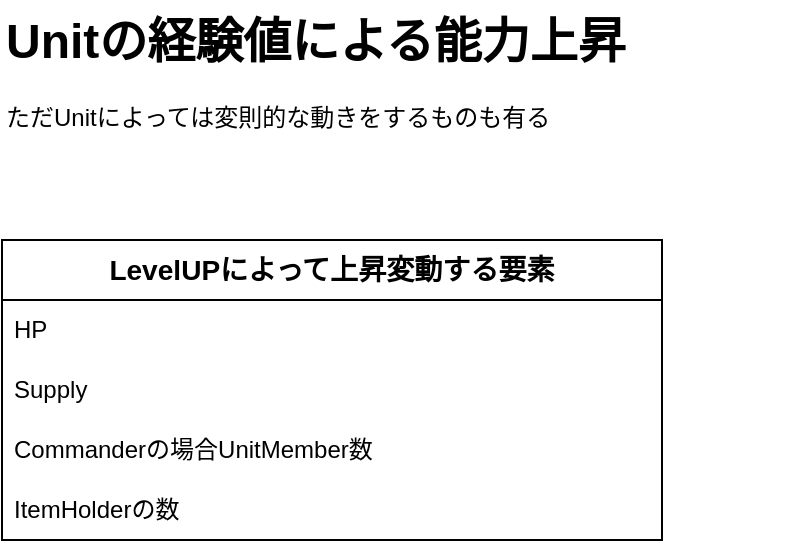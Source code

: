 <mxfile version="24.2.5" type="device">
  <diagram name="ページ1" id="lsyMMz57b_KOqI71JVHN">
    <mxGraphModel dx="1434" dy="837" grid="1" gridSize="10" guides="1" tooltips="1" connect="1" arrows="1" fold="1" page="1" pageScale="1" pageWidth="2000" pageHeight="2000" math="0" shadow="0">
      <root>
        <mxCell id="0" />
        <mxCell id="1" parent="0" />
        <mxCell id="EWi4sJAbIb0Pqt_4c7Wa-1" value="&lt;h1 style=&quot;margin-top: 0px;&quot;&gt;Unitの経験値による能力上昇&lt;/h1&gt;&lt;div&gt;ただUnitによっては変則的な動きをするものも有る&lt;/div&gt;" style="text;html=1;whiteSpace=wrap;overflow=hidden;rounded=0;" vertex="1" parent="1">
          <mxGeometry x="50" y="40" width="400" height="70" as="geometry" />
        </mxCell>
        <mxCell id="EWi4sJAbIb0Pqt_4c7Wa-3" value="&lt;h3&gt;LevelUPによって上昇変動する要素&lt;/h3&gt;" style="swimlane;fontStyle=0;childLayout=stackLayout;horizontal=1;startSize=30;horizontalStack=0;resizeParent=1;resizeParentMax=0;resizeLast=0;collapsible=1;marginBottom=0;whiteSpace=wrap;html=1;" vertex="1" parent="1">
          <mxGeometry x="50" y="160" width="330" height="150" as="geometry" />
        </mxCell>
        <mxCell id="EWi4sJAbIb0Pqt_4c7Wa-4" value="HP" style="text;strokeColor=none;fillColor=none;align=left;verticalAlign=middle;spacingLeft=4;spacingRight=4;overflow=hidden;points=[[0,0.5],[1,0.5]];portConstraint=eastwest;rotatable=0;whiteSpace=wrap;html=1;" vertex="1" parent="EWi4sJAbIb0Pqt_4c7Wa-3">
          <mxGeometry y="30" width="330" height="30" as="geometry" />
        </mxCell>
        <mxCell id="EWi4sJAbIb0Pqt_4c7Wa-5" value="Supply" style="text;strokeColor=none;fillColor=none;align=left;verticalAlign=middle;spacingLeft=4;spacingRight=4;overflow=hidden;points=[[0,0.5],[1,0.5]];portConstraint=eastwest;rotatable=0;whiteSpace=wrap;html=1;" vertex="1" parent="EWi4sJAbIb0Pqt_4c7Wa-3">
          <mxGeometry y="60" width="330" height="30" as="geometry" />
        </mxCell>
        <mxCell id="EWi4sJAbIb0Pqt_4c7Wa-6" value="Commanderの場合UnitMember数" style="text;strokeColor=none;fillColor=none;align=left;verticalAlign=middle;spacingLeft=4;spacingRight=4;overflow=hidden;points=[[0,0.5],[1,0.5]];portConstraint=eastwest;rotatable=0;whiteSpace=wrap;html=1;" vertex="1" parent="EWi4sJAbIb0Pqt_4c7Wa-3">
          <mxGeometry y="90" width="330" height="30" as="geometry" />
        </mxCell>
        <mxCell id="EWi4sJAbIb0Pqt_4c7Wa-7" value="ItemHolderの数" style="text;strokeColor=none;fillColor=none;align=left;verticalAlign=middle;spacingLeft=4;spacingRight=4;overflow=hidden;points=[[0,0.5],[1,0.5]];portConstraint=eastwest;rotatable=0;whiteSpace=wrap;html=1;" vertex="1" parent="EWi4sJAbIb0Pqt_4c7Wa-3">
          <mxGeometry y="120" width="330" height="30" as="geometry" />
        </mxCell>
      </root>
    </mxGraphModel>
  </diagram>
</mxfile>
